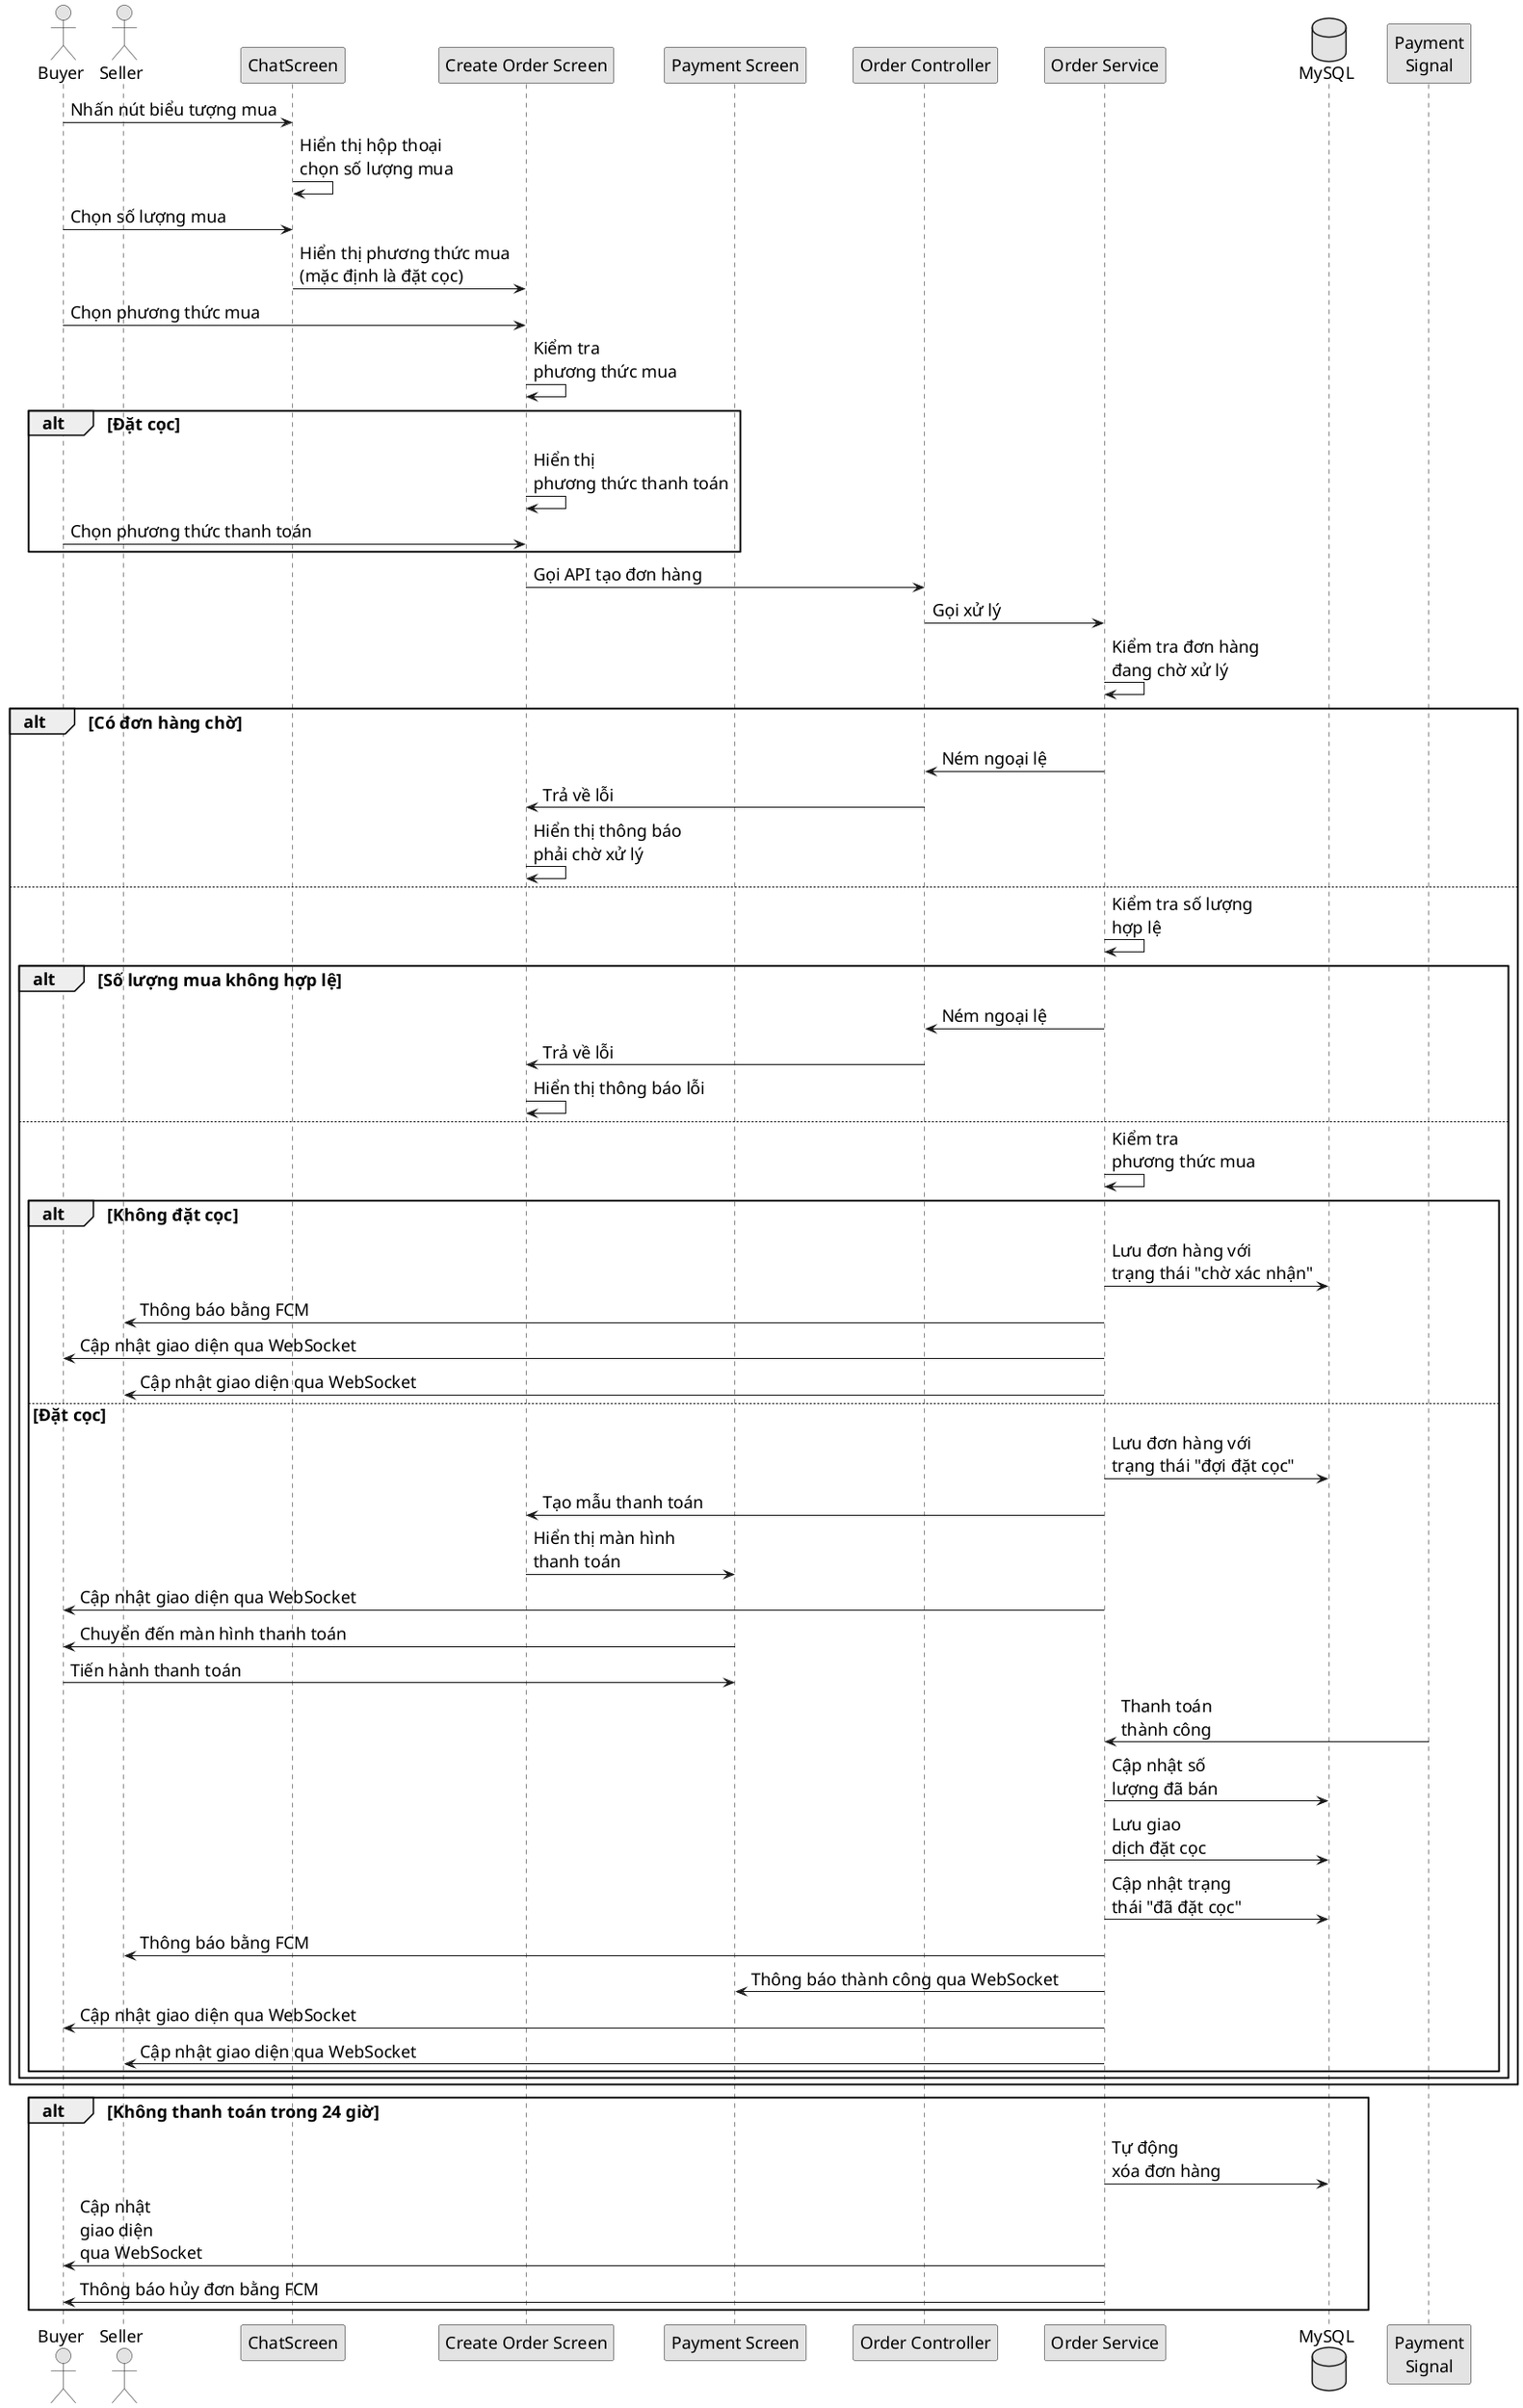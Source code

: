 @startuml
skinparam DefaultFontSize 18
skinparam monochrome true
skinparam ParticipantPadding 20


actor Buyer
actor Seller
participant ChatScreen
participant "Create Order Screen"
participant "Payment Screen"
participant "Order Controller"
participant "Order Service"
database MySQL

' Main Flow
Buyer -> ChatScreen: Nhấn nút biểu tượng mua
ChatScreen -> ChatScreen: Hiển thị hộp thoại\nchọn số lượng mua
Buyer -> ChatScreen: Chọn số lượng mua
ChatScreen -> "Create Order Screen": Hiển thị phương thức mua\n(mặc định là đặt cọc)
Buyer -> "Create Order Screen": Chọn phương thức mua
"Create Order Screen" -> "Create Order Screen": Kiểm tra\nphương thức mua

alt Đặt cọc
    "Create Order Screen" -> "Create Order Screen": Hiển thị \nphương thức thanh toán
    Buyer -> "Create Order Screen": Chọn phương thức thanh toán
end

"Create Order Screen" -> "Order Controller": Gọi API tạo đơn hàng
"Order Controller" -> "Order Service": Gọi xử lý
"Order Service" -> "Order Service": Kiểm tra đơn hàng\nđang chờ xử lý

alt Có đơn hàng chờ
    "Order Service" -> "Order Controller": Ném ngoại lệ
    "Order Controller" -> "Create Order Screen": Trả về lỗi
    "Create Order Screen" -> "Create Order Screen": Hiển thị thông báo\nphải chờ xử lý
else
    "Order Service" -> "Order Service": Kiểm tra số lượng\nhợp lệ
    alt Số lượng mua không hợp lệ
        "Order Service" -> "Order Controller": Ném ngoại lệ
        "Order Controller" -> "Create Order Screen": Trả về lỗi
        "Create Order Screen" -> "Create Order Screen": Hiển thị thông báo lỗi
    else
        "Order Service" -> "Order Service": Kiểm tra\nphương thức mua
        alt Không đặt cọc
            "Order Service" -> MySQL: Lưu đơn hàng với\ntrạng thái "chờ xác nhận"
            "Order Service" -> Seller: Thông báo bằng FCM
            "Order Service" -> Buyer: Cập nhật giao diện qua WebSocket
            "Order Service" -> Seller: Cập nhật giao diện qua WebSocket
        else Đặt cọc
            "Order Service" -> MySQL: Lưu đơn hàng với\ntrạng thái "đợi đặt cọc"
            "Order Service" -> "Create Order Screen": Tạo mẫu thanh toán
            "Create Order Screen" -> "Payment Screen": Hiển thị màn hình\nthanh toán
            "Order Service" -> Buyer: Cập nhật giao diện qua WebSocket
            "Payment Screen" -> Buyer: Chuyển đến màn hình thanh toán
            Buyer -> "Payment Screen": Tiến hành thanh toán
            "Payment\nSignal" -> "Order Service": Thanh toán\nthành công
            "Order Service" -> MySQL: Cập nhật số\nlượng đã bán
            "Order Service" -> MySQL: Lưu giao\ndịch đặt cọc
            "Order Service" -> MySQL: Cập nhật trạng\nthái "đã đặt cọc"
            "Order Service" -> Seller: Thông báo bằng FCM
            "Order Service" -> "Payment Screen": Thông báo thành công qua WebSocket
            "Order Service" -> Buyer: Cập nhật giao diện qua WebSocket
            "Order Service" -> Seller: Cập nhật giao diện qua WebSocket
        end
    end
end

' Alternative Flow
alt Không thanh toán trong 24 giờ
    "Order Service" -> MySQL: Tự động\nxóa đơn hàng
    "Order Service" -> Buyer: Cập nhật\ngiao diện\nqua WebSocket
    "Order Service" -> Buyer: Thông báo hủy đơn bằng FCM
end
@enduml